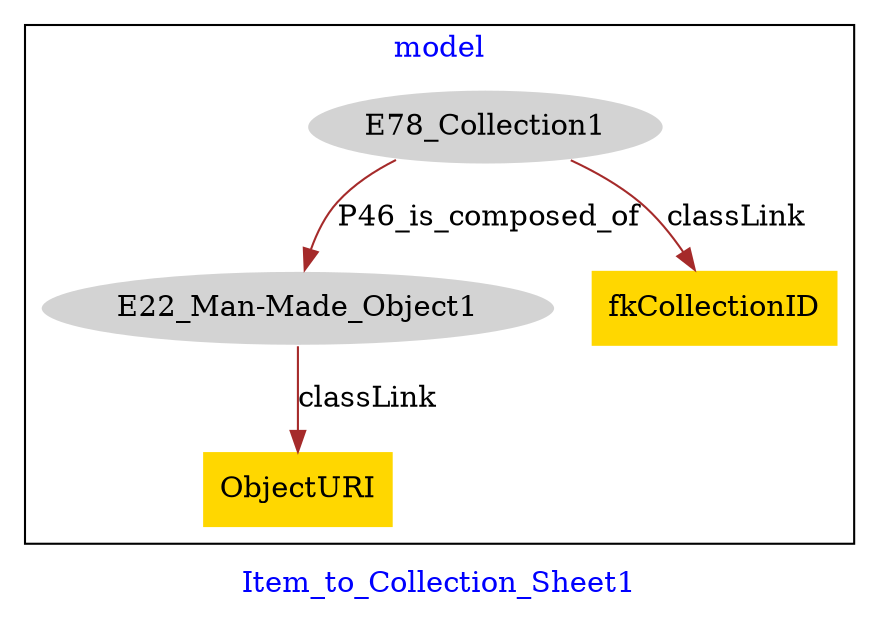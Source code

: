 digraph n0 {
fontcolor="blue"
remincross="true"
label="Item_to_Collection_Sheet1"
subgraph cluster {
label="model"
n2[style="filled",color="white",fillcolor="lightgray",label="E78_Collection1"];
n3[style="filled",color="white",fillcolor="lightgray",label="E22_Man-Made_Object1"];
n4[shape="plaintext",style="filled",fillcolor="gold",label="fkCollectionID"];
n5[shape="plaintext",style="filled",fillcolor="gold",label="ObjectURI"];
}
n2 -> n3[color="brown",fontcolor="black",label="P46_is_composed_of"]
n2 -> n4[color="brown",fontcolor="black",label="classLink"]
n3 -> n5[color="brown",fontcolor="black",label="classLink"]
}
